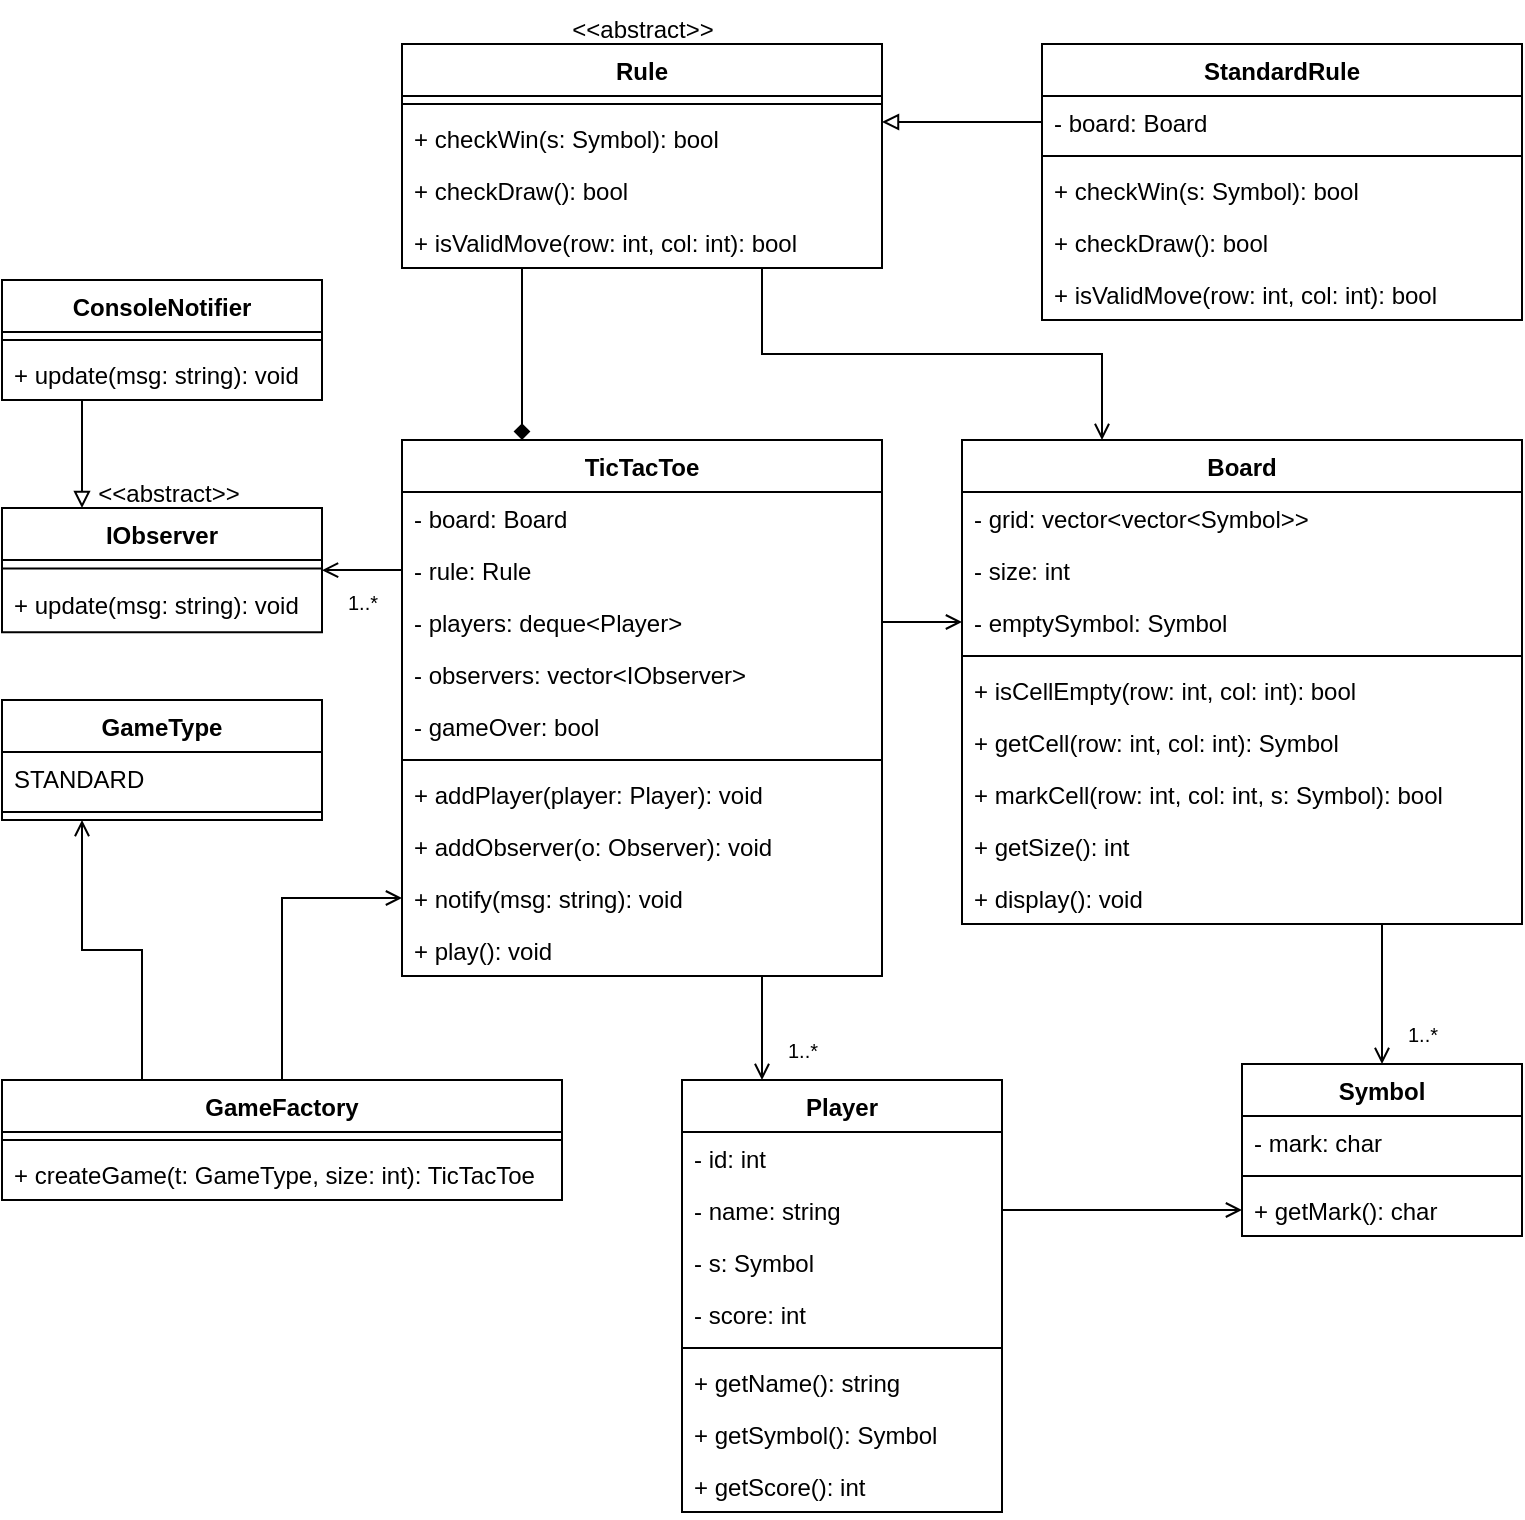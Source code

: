 <mxfile version="28.2.2">
  <diagram name="Page-1" id="wxlCFwheMZvim_sEQttu">
    <mxGraphModel dx="906" dy="551" grid="1" gridSize="10" guides="1" tooltips="1" connect="1" arrows="1" fold="1" page="1" pageScale="1" pageWidth="850" pageHeight="1100" math="0" shadow="0">
      <root>
        <mxCell id="0" />
        <mxCell id="1" parent="0" />
        <mxCell id="BF19fb2SAW9dKQrhJJ5G-107" style="edgeStyle=orthogonalEdgeStyle;rounded=0;orthogonalLoop=1;jettySize=auto;html=1;exitX=0;exitY=0.5;exitDx=0;exitDy=0;entryX=1;entryY=0.5;entryDx=0;entryDy=0;endArrow=open;endFill=0;" parent="1" source="BF19fb2SAW9dKQrhJJ5G-21" target="BF19fb2SAW9dKQrhJJ5G-98" edge="1">
          <mxGeometry relative="1" as="geometry" />
        </mxCell>
        <mxCell id="BF19fb2SAW9dKQrhJJ5G-17" value="TicTacToe" style="swimlane;fontStyle=1;align=center;verticalAlign=top;childLayout=stackLayout;horizontal=1;startSize=26;horizontalStack=0;resizeParent=1;resizeParentMax=0;resizeLast=0;collapsible=1;marginBottom=0;whiteSpace=wrap;html=1;" parent="1" vertex="1">
          <mxGeometry x="240" y="280" width="240" height="268" as="geometry" />
        </mxCell>
        <mxCell id="BF19fb2SAW9dKQrhJJ5G-18" value="- board: Board" style="text;strokeColor=none;fillColor=none;align=left;verticalAlign=top;spacingLeft=4;spacingRight=4;overflow=hidden;rotatable=0;points=[[0,0.5],[1,0.5]];portConstraint=eastwest;whiteSpace=wrap;html=1;" parent="BF19fb2SAW9dKQrhJJ5G-17" vertex="1">
          <mxGeometry y="26" width="240" height="26" as="geometry" />
        </mxCell>
        <mxCell id="BF19fb2SAW9dKQrhJJ5G-21" value="- rule: Rule" style="text;strokeColor=none;fillColor=none;align=left;verticalAlign=top;spacingLeft=4;spacingRight=4;overflow=hidden;rotatable=0;points=[[0,0.5],[1,0.5]];portConstraint=eastwest;whiteSpace=wrap;html=1;" parent="BF19fb2SAW9dKQrhJJ5G-17" vertex="1">
          <mxGeometry y="52" width="240" height="26" as="geometry" />
        </mxCell>
        <mxCell id="BF19fb2SAW9dKQrhJJ5G-22" value="- players: deque&amp;lt;Player&amp;gt;" style="text;strokeColor=none;fillColor=none;align=left;verticalAlign=top;spacingLeft=4;spacingRight=4;overflow=hidden;rotatable=0;points=[[0,0.5],[1,0.5]];portConstraint=eastwest;whiteSpace=wrap;html=1;" parent="BF19fb2SAW9dKQrhJJ5G-17" vertex="1">
          <mxGeometry y="78" width="240" height="26" as="geometry" />
        </mxCell>
        <mxCell id="BF19fb2SAW9dKQrhJJ5G-23" value="- observers: vector&amp;lt;IObserver&amp;gt;" style="text;strokeColor=none;fillColor=none;align=left;verticalAlign=top;spacingLeft=4;spacingRight=4;overflow=hidden;rotatable=0;points=[[0,0.5],[1,0.5]];portConstraint=eastwest;whiteSpace=wrap;html=1;" parent="BF19fb2SAW9dKQrhJJ5G-17" vertex="1">
          <mxGeometry y="104" width="240" height="26" as="geometry" />
        </mxCell>
        <mxCell id="BF19fb2SAW9dKQrhJJ5G-24" value="- gameOver: bool" style="text;strokeColor=none;fillColor=none;align=left;verticalAlign=top;spacingLeft=4;spacingRight=4;overflow=hidden;rotatable=0;points=[[0,0.5],[1,0.5]];portConstraint=eastwest;whiteSpace=wrap;html=1;" parent="BF19fb2SAW9dKQrhJJ5G-17" vertex="1">
          <mxGeometry y="130" width="240" height="26" as="geometry" />
        </mxCell>
        <mxCell id="BF19fb2SAW9dKQrhJJ5G-19" value="" style="line;strokeWidth=1;fillColor=none;align=left;verticalAlign=middle;spacingTop=-1;spacingLeft=3;spacingRight=3;rotatable=0;labelPosition=right;points=[];portConstraint=eastwest;strokeColor=inherit;" parent="BF19fb2SAW9dKQrhJJ5G-17" vertex="1">
          <mxGeometry y="156" width="240" height="8" as="geometry" />
        </mxCell>
        <mxCell id="BF19fb2SAW9dKQrhJJ5G-20" value="+ addPlayer(player: Player): void" style="text;strokeColor=none;fillColor=none;align=left;verticalAlign=top;spacingLeft=4;spacingRight=4;overflow=hidden;rotatable=0;points=[[0,0.5],[1,0.5]];portConstraint=eastwest;whiteSpace=wrap;html=1;" parent="BF19fb2SAW9dKQrhJJ5G-17" vertex="1">
          <mxGeometry y="164" width="240" height="26" as="geometry" />
        </mxCell>
        <mxCell id="BF19fb2SAW9dKQrhJJ5G-31" value="+ addObserver(o: Observer): void" style="text;strokeColor=none;fillColor=none;align=left;verticalAlign=top;spacingLeft=4;spacingRight=4;overflow=hidden;rotatable=0;points=[[0,0.5],[1,0.5]];portConstraint=eastwest;whiteSpace=wrap;html=1;" parent="BF19fb2SAW9dKQrhJJ5G-17" vertex="1">
          <mxGeometry y="190" width="240" height="26" as="geometry" />
        </mxCell>
        <mxCell id="BF19fb2SAW9dKQrhJJ5G-33" value="+ notify(msg: string): void" style="text;strokeColor=none;fillColor=none;align=left;verticalAlign=top;spacingLeft=4;spacingRight=4;overflow=hidden;rotatable=0;points=[[0,0.5],[1,0.5]];portConstraint=eastwest;whiteSpace=wrap;html=1;" parent="BF19fb2SAW9dKQrhJJ5G-17" vertex="1">
          <mxGeometry y="216" width="240" height="26" as="geometry" />
        </mxCell>
        <mxCell id="BF19fb2SAW9dKQrhJJ5G-34" value="+ play(): void" style="text;strokeColor=none;fillColor=none;align=left;verticalAlign=top;spacingLeft=4;spacingRight=4;overflow=hidden;rotatable=0;points=[[0,0.5],[1,0.5]];portConstraint=eastwest;whiteSpace=wrap;html=1;" parent="BF19fb2SAW9dKQrhJJ5G-17" vertex="1">
          <mxGeometry y="242" width="240" height="26" as="geometry" />
        </mxCell>
        <mxCell id="BF19fb2SAW9dKQrhJJ5G-35" value="Symbol" style="swimlane;fontStyle=1;align=center;verticalAlign=top;childLayout=stackLayout;horizontal=1;startSize=26;horizontalStack=0;resizeParent=1;resizeParentMax=0;resizeLast=0;collapsible=1;marginBottom=0;whiteSpace=wrap;html=1;" parent="1" vertex="1">
          <mxGeometry x="660" y="592" width="140" height="86" as="geometry" />
        </mxCell>
        <mxCell id="BF19fb2SAW9dKQrhJJ5G-36" value="- mark: char" style="text;strokeColor=none;fillColor=none;align=left;verticalAlign=top;spacingLeft=4;spacingRight=4;overflow=hidden;rotatable=0;points=[[0,0.5],[1,0.5]];portConstraint=eastwest;whiteSpace=wrap;html=1;" parent="BF19fb2SAW9dKQrhJJ5G-35" vertex="1">
          <mxGeometry y="26" width="140" height="26" as="geometry" />
        </mxCell>
        <mxCell id="BF19fb2SAW9dKQrhJJ5G-37" value="" style="line;strokeWidth=1;fillColor=none;align=left;verticalAlign=middle;spacingTop=-1;spacingLeft=3;spacingRight=3;rotatable=0;labelPosition=right;points=[];portConstraint=eastwest;strokeColor=inherit;" parent="BF19fb2SAW9dKQrhJJ5G-35" vertex="1">
          <mxGeometry y="52" width="140" height="8" as="geometry" />
        </mxCell>
        <mxCell id="BF19fb2SAW9dKQrhJJ5G-38" value="+ getMark(): char" style="text;strokeColor=none;fillColor=none;align=left;verticalAlign=top;spacingLeft=4;spacingRight=4;overflow=hidden;rotatable=0;points=[[0,0.5],[1,0.5]];portConstraint=eastwest;whiteSpace=wrap;html=1;" parent="BF19fb2SAW9dKQrhJJ5G-35" vertex="1">
          <mxGeometry y="60" width="140" height="26" as="geometry" />
        </mxCell>
        <mxCell id="z4Mqx-CgBEHLm0wNTXdM-1" style="edgeStyle=orthogonalEdgeStyle;rounded=0;orthogonalLoop=1;jettySize=auto;html=1;exitX=0.75;exitY=1;exitDx=0;exitDy=0;entryX=0.5;entryY=0;entryDx=0;entryDy=0;endArrow=open;endFill=0;" parent="1" source="BF19fb2SAW9dKQrhJJ5G-39" target="BF19fb2SAW9dKQrhJJ5G-35" edge="1">
          <mxGeometry relative="1" as="geometry" />
        </mxCell>
        <mxCell id="BF19fb2SAW9dKQrhJJ5G-39" value="Board" style="swimlane;fontStyle=1;align=center;verticalAlign=top;childLayout=stackLayout;horizontal=1;startSize=26;horizontalStack=0;resizeParent=1;resizeParentMax=0;resizeLast=0;collapsible=1;marginBottom=0;whiteSpace=wrap;html=1;aspect=fixed;" parent="1" vertex="1">
          <mxGeometry x="520" y="280" width="280" height="242" as="geometry" />
        </mxCell>
        <mxCell id="BF19fb2SAW9dKQrhJJ5G-40" value="- grid: vector&amp;lt;vector&amp;lt;Symbol&amp;gt;&amp;gt;" style="text;strokeColor=none;fillColor=none;align=left;verticalAlign=top;spacingLeft=4;spacingRight=4;overflow=hidden;rotatable=0;points=[[0,0.5],[1,0.5]];portConstraint=eastwest;whiteSpace=wrap;html=1;" parent="BF19fb2SAW9dKQrhJJ5G-39" vertex="1">
          <mxGeometry y="26" width="280" height="26" as="geometry" />
        </mxCell>
        <mxCell id="BF19fb2SAW9dKQrhJJ5G-41" value="- size: int" style="text;strokeColor=none;fillColor=none;align=left;verticalAlign=top;spacingLeft=4;spacingRight=4;overflow=hidden;rotatable=0;points=[[0,0.5],[1,0.5]];portConstraint=eastwest;whiteSpace=wrap;html=1;" parent="BF19fb2SAW9dKQrhJJ5G-39" vertex="1">
          <mxGeometry y="52" width="280" height="26" as="geometry" />
        </mxCell>
        <mxCell id="BF19fb2SAW9dKQrhJJ5G-42" value="- emptySymbol: Symbol" style="text;strokeColor=none;fillColor=none;align=left;verticalAlign=top;spacingLeft=4;spacingRight=4;overflow=hidden;rotatable=0;points=[[0,0.5],[1,0.5]];portConstraint=eastwest;whiteSpace=wrap;html=1;" parent="BF19fb2SAW9dKQrhJJ5G-39" vertex="1">
          <mxGeometry y="78" width="280" height="26" as="geometry" />
        </mxCell>
        <mxCell id="BF19fb2SAW9dKQrhJJ5G-45" value="" style="line;strokeWidth=1;fillColor=none;align=left;verticalAlign=middle;spacingTop=-1;spacingLeft=3;spacingRight=3;rotatable=0;labelPosition=right;points=[];portConstraint=eastwest;strokeColor=inherit;" parent="BF19fb2SAW9dKQrhJJ5G-39" vertex="1">
          <mxGeometry y="104" width="280" height="8" as="geometry" />
        </mxCell>
        <mxCell id="BF19fb2SAW9dKQrhJJ5G-46" value="+ isCellEmpty(row: int, col: int): bool" style="text;strokeColor=none;fillColor=none;align=left;verticalAlign=top;spacingLeft=4;spacingRight=4;overflow=hidden;rotatable=0;points=[[0,0.5],[1,0.5]];portConstraint=eastwest;whiteSpace=wrap;html=1;" parent="BF19fb2SAW9dKQrhJJ5G-39" vertex="1">
          <mxGeometry y="112" width="280" height="26" as="geometry" />
        </mxCell>
        <mxCell id="BF19fb2SAW9dKQrhJJ5G-47" value="+ getCell(row: int, col: int): Symbol" style="text;strokeColor=none;fillColor=none;align=left;verticalAlign=top;spacingLeft=4;spacingRight=4;overflow=hidden;rotatable=0;points=[[0,0.5],[1,0.5]];portConstraint=eastwest;whiteSpace=wrap;html=1;" parent="BF19fb2SAW9dKQrhJJ5G-39" vertex="1">
          <mxGeometry y="138" width="280" height="26" as="geometry" />
        </mxCell>
        <mxCell id="BF19fb2SAW9dKQrhJJ5G-48" value="+ markCell(row: int, col: int, s: Symbol): bool" style="text;strokeColor=none;fillColor=none;align=left;verticalAlign=top;spacingLeft=4;spacingRight=4;overflow=hidden;rotatable=0;points=[[0,0.5],[1,0.5]];portConstraint=eastwest;whiteSpace=wrap;html=1;" parent="BF19fb2SAW9dKQrhJJ5G-39" vertex="1">
          <mxGeometry y="164" width="280" height="26" as="geometry" />
        </mxCell>
        <mxCell id="BF19fb2SAW9dKQrhJJ5G-49" value="+ getSize(): int" style="text;strokeColor=none;fillColor=none;align=left;verticalAlign=top;spacingLeft=4;spacingRight=4;overflow=hidden;rotatable=0;points=[[0,0.5],[1,0.5]];portConstraint=eastwest;whiteSpace=wrap;html=1;" parent="BF19fb2SAW9dKQrhJJ5G-39" vertex="1">
          <mxGeometry y="190" width="280" height="26" as="geometry" />
        </mxCell>
        <mxCell id="pE8D89rBeo_fvaaaXBbh-2" value="+ display(): void" style="text;strokeColor=none;fillColor=none;align=left;verticalAlign=top;spacingLeft=4;spacingRight=4;overflow=hidden;rotatable=0;points=[[0,0.5],[1,0.5]];portConstraint=eastwest;whiteSpace=wrap;html=1;" vertex="1" parent="BF19fb2SAW9dKQrhJJ5G-39">
          <mxGeometry y="216" width="280" height="26" as="geometry" />
        </mxCell>
        <mxCell id="BF19fb2SAW9dKQrhJJ5G-50" value="Player" style="swimlane;fontStyle=1;align=center;verticalAlign=top;childLayout=stackLayout;horizontal=1;startSize=26;horizontalStack=0;resizeParent=1;resizeParentMax=0;resizeLast=0;collapsible=1;marginBottom=0;whiteSpace=wrap;html=1;" parent="1" vertex="1">
          <mxGeometry x="380" y="600" width="160" height="216" as="geometry" />
        </mxCell>
        <mxCell id="BF19fb2SAW9dKQrhJJ5G-51" value="- id: int" style="text;strokeColor=none;fillColor=none;align=left;verticalAlign=top;spacingLeft=4;spacingRight=4;overflow=hidden;rotatable=0;points=[[0,0.5],[1,0.5]];portConstraint=eastwest;whiteSpace=wrap;html=1;" parent="BF19fb2SAW9dKQrhJJ5G-50" vertex="1">
          <mxGeometry y="26" width="160" height="26" as="geometry" />
        </mxCell>
        <mxCell id="BF19fb2SAW9dKQrhJJ5G-54" value="- name: string" style="text;strokeColor=none;fillColor=none;align=left;verticalAlign=top;spacingLeft=4;spacingRight=4;overflow=hidden;rotatable=0;points=[[0,0.5],[1,0.5]];portConstraint=eastwest;whiteSpace=wrap;html=1;" parent="BF19fb2SAW9dKQrhJJ5G-50" vertex="1">
          <mxGeometry y="52" width="160" height="26" as="geometry" />
        </mxCell>
        <mxCell id="BF19fb2SAW9dKQrhJJ5G-55" value="- s: Symbol" style="text;strokeColor=none;fillColor=none;align=left;verticalAlign=top;spacingLeft=4;spacingRight=4;overflow=hidden;rotatable=0;points=[[0,0.5],[1,0.5]];portConstraint=eastwest;whiteSpace=wrap;html=1;" parent="BF19fb2SAW9dKQrhJJ5G-50" vertex="1">
          <mxGeometry y="78" width="160" height="26" as="geometry" />
        </mxCell>
        <mxCell id="BF19fb2SAW9dKQrhJJ5G-57" value="- score: int" style="text;strokeColor=none;fillColor=none;align=left;verticalAlign=top;spacingLeft=4;spacingRight=4;overflow=hidden;rotatable=0;points=[[0,0.5],[1,0.5]];portConstraint=eastwest;whiteSpace=wrap;html=1;" parent="BF19fb2SAW9dKQrhJJ5G-50" vertex="1">
          <mxGeometry y="104" width="160" height="26" as="geometry" />
        </mxCell>
        <mxCell id="BF19fb2SAW9dKQrhJJ5G-52" value="" style="line;strokeWidth=1;fillColor=none;align=left;verticalAlign=middle;spacingTop=-1;spacingLeft=3;spacingRight=3;rotatable=0;labelPosition=right;points=[];portConstraint=eastwest;strokeColor=inherit;" parent="BF19fb2SAW9dKQrhJJ5G-50" vertex="1">
          <mxGeometry y="130" width="160" height="8" as="geometry" />
        </mxCell>
        <mxCell id="pE8D89rBeo_fvaaaXBbh-3" value="+ getName(): string" style="text;strokeColor=none;fillColor=none;align=left;verticalAlign=top;spacingLeft=4;spacingRight=4;overflow=hidden;rotatable=0;points=[[0,0.5],[1,0.5]];portConstraint=eastwest;whiteSpace=wrap;html=1;" vertex="1" parent="BF19fb2SAW9dKQrhJJ5G-50">
          <mxGeometry y="138" width="160" height="26" as="geometry" />
        </mxCell>
        <mxCell id="pE8D89rBeo_fvaaaXBbh-4" value="+ getSymbol(): Symbol" style="text;strokeColor=none;fillColor=none;align=left;verticalAlign=top;spacingLeft=4;spacingRight=4;overflow=hidden;rotatable=0;points=[[0,0.5],[1,0.5]];portConstraint=eastwest;whiteSpace=wrap;html=1;" vertex="1" parent="BF19fb2SAW9dKQrhJJ5G-50">
          <mxGeometry y="164" width="160" height="26" as="geometry" />
        </mxCell>
        <mxCell id="pE8D89rBeo_fvaaaXBbh-5" value="+ getScore(): int" style="text;strokeColor=none;fillColor=none;align=left;verticalAlign=top;spacingLeft=4;spacingRight=4;overflow=hidden;rotatable=0;points=[[0,0.5],[1,0.5]];portConstraint=eastwest;whiteSpace=wrap;html=1;" vertex="1" parent="BF19fb2SAW9dKQrhJJ5G-50">
          <mxGeometry y="190" width="160" height="26" as="geometry" />
        </mxCell>
        <mxCell id="BF19fb2SAW9dKQrhJJ5G-63" value="1..*" style="text;html=1;align=center;verticalAlign=middle;resizable=0;points=[];autosize=1;strokeColor=none;fillColor=none;fontSize=10;" parent="1" vertex="1">
          <mxGeometry x="420" y="570" width="40" height="30" as="geometry" />
        </mxCell>
        <mxCell id="BF19fb2SAW9dKQrhJJ5G-72" value="StandardRule" style="swimlane;fontStyle=1;align=center;verticalAlign=top;childLayout=stackLayout;horizontal=1;startSize=26;horizontalStack=0;resizeParent=1;resizeParentMax=0;resizeLast=0;collapsible=1;marginBottom=0;whiteSpace=wrap;html=1;" parent="1" vertex="1">
          <mxGeometry x="560" y="82" width="240" height="138" as="geometry" />
        </mxCell>
        <mxCell id="BF19fb2SAW9dKQrhJJ5G-73" value="- board: Board" style="text;strokeColor=none;fillColor=none;align=left;verticalAlign=top;spacingLeft=4;spacingRight=4;overflow=hidden;rotatable=0;points=[[0,0.5],[1,0.5]];portConstraint=eastwest;whiteSpace=wrap;html=1;" parent="BF19fb2SAW9dKQrhJJ5G-72" vertex="1">
          <mxGeometry y="26" width="240" height="26" as="geometry" />
        </mxCell>
        <mxCell id="BF19fb2SAW9dKQrhJJ5G-74" value="" style="line;strokeWidth=1;fillColor=none;align=left;verticalAlign=middle;spacingTop=-1;spacingLeft=3;spacingRight=3;rotatable=0;labelPosition=right;points=[];portConstraint=eastwest;strokeColor=inherit;" parent="BF19fb2SAW9dKQrhJJ5G-72" vertex="1">
          <mxGeometry y="52" width="240" height="8" as="geometry" />
        </mxCell>
        <mxCell id="BF19fb2SAW9dKQrhJJ5G-75" value="+ checkWin(s: Symbol): bool" style="text;strokeColor=none;fillColor=none;align=left;verticalAlign=top;spacingLeft=4;spacingRight=4;overflow=hidden;rotatable=0;points=[[0,0.5],[1,0.5]];portConstraint=eastwest;whiteSpace=wrap;html=1;" parent="BF19fb2SAW9dKQrhJJ5G-72" vertex="1">
          <mxGeometry y="60" width="240" height="26" as="geometry" />
        </mxCell>
        <mxCell id="BF19fb2SAW9dKQrhJJ5G-76" value="+ checkDraw(): bool" style="text;strokeColor=none;fillColor=none;align=left;verticalAlign=top;spacingLeft=4;spacingRight=4;overflow=hidden;rotatable=0;points=[[0,0.5],[1,0.5]];portConstraint=eastwest;whiteSpace=wrap;html=1;" parent="BF19fb2SAW9dKQrhJJ5G-72" vertex="1">
          <mxGeometry y="86" width="240" height="26" as="geometry" />
        </mxCell>
        <mxCell id="BF19fb2SAW9dKQrhJJ5G-77" value="+ isValidMove(row: int, col: int): bool" style="text;strokeColor=none;fillColor=none;align=left;verticalAlign=top;spacingLeft=4;spacingRight=4;overflow=hidden;rotatable=0;points=[[0,0.5],[1,0.5]];portConstraint=eastwest;whiteSpace=wrap;html=1;" parent="BF19fb2SAW9dKQrhJJ5G-72" vertex="1">
          <mxGeometry y="112" width="240" height="26" as="geometry" />
        </mxCell>
        <mxCell id="BF19fb2SAW9dKQrhJJ5G-85" style="edgeStyle=orthogonalEdgeStyle;rounded=0;orthogonalLoop=1;jettySize=auto;html=1;exitX=1;exitY=0.5;exitDx=0;exitDy=0;entryX=0;entryY=0.5;entryDx=0;entryDy=0;endArrow=open;endFill=0;" parent="1" source="BF19fb2SAW9dKQrhJJ5G-22" target="BF19fb2SAW9dKQrhJJ5G-42" edge="1">
          <mxGeometry relative="1" as="geometry" />
        </mxCell>
        <mxCell id="BF19fb2SAW9dKQrhJJ5G-86" style="edgeStyle=orthogonalEdgeStyle;rounded=0;orthogonalLoop=1;jettySize=auto;html=1;exitX=0.75;exitY=1;exitDx=0;exitDy=0;entryX=0.25;entryY=0;entryDx=0;entryDy=0;endArrow=open;endFill=0;" parent="1" source="BF19fb2SAW9dKQrhJJ5G-17" target="BF19fb2SAW9dKQrhJJ5G-50" edge="1">
          <mxGeometry relative="1" as="geometry" />
        </mxCell>
        <mxCell id="BF19fb2SAW9dKQrhJJ5G-88" value="" style="group" parent="1" vertex="1" connectable="0">
          <mxGeometry x="240" y="60" width="240" height="160" as="geometry" />
        </mxCell>
        <mxCell id="BF19fb2SAW9dKQrhJJ5G-64" value="Rule" style="swimlane;fontStyle=1;align=center;verticalAlign=top;childLayout=stackLayout;horizontal=1;startSize=26;horizontalStack=0;resizeParent=1;resizeParentMax=0;resizeLast=0;collapsible=1;marginBottom=0;whiteSpace=wrap;html=1;" parent="BF19fb2SAW9dKQrhJJ5G-88" vertex="1">
          <mxGeometry y="22" width="240" height="112" as="geometry" />
        </mxCell>
        <mxCell id="BF19fb2SAW9dKQrhJJ5G-66" value="" style="line;strokeWidth=1;fillColor=none;align=left;verticalAlign=middle;spacingTop=-1;spacingLeft=3;spacingRight=3;rotatable=0;labelPosition=right;points=[];portConstraint=eastwest;strokeColor=inherit;" parent="BF19fb2SAW9dKQrhJJ5G-64" vertex="1">
          <mxGeometry y="26" width="240" height="8" as="geometry" />
        </mxCell>
        <mxCell id="BF19fb2SAW9dKQrhJJ5G-67" value="+ checkWin(s: Symbol): bool" style="text;strokeColor=none;fillColor=none;align=left;verticalAlign=top;spacingLeft=4;spacingRight=4;overflow=hidden;rotatable=0;points=[[0,0.5],[1,0.5]];portConstraint=eastwest;whiteSpace=wrap;html=1;" parent="BF19fb2SAW9dKQrhJJ5G-64" vertex="1">
          <mxGeometry y="34" width="240" height="26" as="geometry" />
        </mxCell>
        <mxCell id="BF19fb2SAW9dKQrhJJ5G-69" value="+ checkDraw(): bool" style="text;strokeColor=none;fillColor=none;align=left;verticalAlign=top;spacingLeft=4;spacingRight=4;overflow=hidden;rotatable=0;points=[[0,0.5],[1,0.5]];portConstraint=eastwest;whiteSpace=wrap;html=1;" parent="BF19fb2SAW9dKQrhJJ5G-64" vertex="1">
          <mxGeometry y="60" width="240" height="26" as="geometry" />
        </mxCell>
        <mxCell id="BF19fb2SAW9dKQrhJJ5G-70" value="+ isValidMove(row: int, col: int): bool" style="text;strokeColor=none;fillColor=none;align=left;verticalAlign=top;spacingLeft=4;spacingRight=4;overflow=hidden;rotatable=0;points=[[0,0.5],[1,0.5]];portConstraint=eastwest;whiteSpace=wrap;html=1;" parent="BF19fb2SAW9dKQrhJJ5G-64" vertex="1">
          <mxGeometry y="86" width="240" height="26" as="geometry" />
        </mxCell>
        <mxCell id="BF19fb2SAW9dKQrhJJ5G-68" value="&amp;lt;&amp;lt;abstract&amp;gt;&amp;gt;" style="text;html=1;align=center;verticalAlign=middle;resizable=0;points=[];autosize=1;strokeColor=none;fillColor=none;" parent="BF19fb2SAW9dKQrhJJ5G-88" vertex="1">
          <mxGeometry x="75" width="90" height="30" as="geometry" />
        </mxCell>
        <mxCell id="BF19fb2SAW9dKQrhJJ5G-92" style="edgeStyle=orthogonalEdgeStyle;rounded=0;orthogonalLoop=1;jettySize=auto;html=1;exitX=0;exitY=0.5;exitDx=0;exitDy=0;entryX=1;entryY=0.5;entryDx=0;entryDy=0;endArrow=block;endFill=0;" parent="1" source="BF19fb2SAW9dKQrhJJ5G-73" edge="1">
          <mxGeometry relative="1" as="geometry">
            <mxPoint x="480" y="121" as="targetPoint" />
          </mxGeometry>
        </mxCell>
        <mxCell id="BF19fb2SAW9dKQrhJJ5G-94" style="edgeStyle=orthogonalEdgeStyle;rounded=0;orthogonalLoop=1;jettySize=auto;html=1;exitX=1;exitY=0.5;exitDx=0;exitDy=0;endArrow=open;endFill=0;entryX=0;entryY=0.5;entryDx=0;entryDy=0;" parent="1" source="BF19fb2SAW9dKQrhJJ5G-54" target="BF19fb2SAW9dKQrhJJ5G-38" edge="1">
          <mxGeometry relative="1" as="geometry">
            <mxPoint x="600" y="625" as="targetPoint" />
          </mxGeometry>
        </mxCell>
        <mxCell id="BF19fb2SAW9dKQrhJJ5G-105" value="" style="group" parent="1" vertex="1" connectable="0">
          <mxGeometry x="40" y="292" width="160" height="84.13" as="geometry" />
        </mxCell>
        <mxCell id="BF19fb2SAW9dKQrhJJ5G-98" value="IObserver" style="swimlane;fontStyle=1;align=center;verticalAlign=top;childLayout=stackLayout;horizontal=1;startSize=26;horizontalStack=0;resizeParent=1;resizeParentMax=0;resizeLast=0;collapsible=1;marginBottom=0;whiteSpace=wrap;html=1;" parent="BF19fb2SAW9dKQrhJJ5G-105" vertex="1">
          <mxGeometry y="22.005" width="160" height="62.125" as="geometry" />
        </mxCell>
        <mxCell id="BF19fb2SAW9dKQrhJJ5G-100" value="" style="line;strokeWidth=1;fillColor=none;align=left;verticalAlign=middle;spacingTop=-1;spacingLeft=3;spacingRight=3;rotatable=0;labelPosition=right;points=[];portConstraint=eastwest;strokeColor=inherit;" parent="BF19fb2SAW9dKQrhJJ5G-98" vertex="1">
          <mxGeometry y="26" width="160" height="8.5" as="geometry" />
        </mxCell>
        <mxCell id="BF19fb2SAW9dKQrhJJ5G-101" value="+ update(msg: string): void" style="text;strokeColor=none;fillColor=none;align=left;verticalAlign=top;spacingLeft=4;spacingRight=4;overflow=hidden;rotatable=0;points=[[0,0.5],[1,0.5]];portConstraint=eastwest;whiteSpace=wrap;html=1;" parent="BF19fb2SAW9dKQrhJJ5G-98" vertex="1">
          <mxGeometry y="34.5" width="160" height="27.625" as="geometry" />
        </mxCell>
        <mxCell id="BF19fb2SAW9dKQrhJJ5G-104" value="&amp;lt;&amp;lt;abstract&amp;gt;&amp;gt;" style="text;html=1;align=center;verticalAlign=middle;resizable=0;points=[];autosize=1;strokeColor=none;fillColor=none;" parent="BF19fb2SAW9dKQrhJJ5G-105" vertex="1">
          <mxGeometry x="37.647" width="90" height="30" as="geometry" />
        </mxCell>
        <mxCell id="z4Mqx-CgBEHLm0wNTXdM-5" style="edgeStyle=orthogonalEdgeStyle;rounded=0;orthogonalLoop=1;jettySize=auto;html=1;exitX=0.25;exitY=1;exitDx=0;exitDy=0;entryX=0.25;entryY=0;entryDx=0;entryDy=0;endArrow=block;endFill=0;" parent="1" source="BF19fb2SAW9dKQrhJJ5G-108" target="BF19fb2SAW9dKQrhJJ5G-98" edge="1">
          <mxGeometry relative="1" as="geometry" />
        </mxCell>
        <mxCell id="BF19fb2SAW9dKQrhJJ5G-108" value="ConsoleNotifier" style="swimlane;fontStyle=1;align=center;verticalAlign=top;childLayout=stackLayout;horizontal=1;startSize=26;horizontalStack=0;resizeParent=1;resizeParentMax=0;resizeLast=0;collapsible=1;marginBottom=0;whiteSpace=wrap;html=1;" parent="1" vertex="1">
          <mxGeometry x="40" y="200" width="160" height="60" as="geometry" />
        </mxCell>
        <mxCell id="BF19fb2SAW9dKQrhJJ5G-110" value="" style="line;strokeWidth=1;fillColor=none;align=left;verticalAlign=middle;spacingTop=-1;spacingLeft=3;spacingRight=3;rotatable=0;labelPosition=right;points=[];portConstraint=eastwest;strokeColor=inherit;" parent="BF19fb2SAW9dKQrhJJ5G-108" vertex="1">
          <mxGeometry y="26" width="160" height="8" as="geometry" />
        </mxCell>
        <mxCell id="BF19fb2SAW9dKQrhJJ5G-112" value="+ update(msg: string): void" style="text;strokeColor=none;fillColor=none;align=left;verticalAlign=top;spacingLeft=4;spacingRight=4;overflow=hidden;rotatable=0;points=[[0,0.5],[1,0.5]];portConstraint=eastwest;whiteSpace=wrap;html=1;" parent="BF19fb2SAW9dKQrhJJ5G-108" vertex="1">
          <mxGeometry y="34" width="160" height="26" as="geometry" />
        </mxCell>
        <mxCell id="BF19fb2SAW9dKQrhJJ5G-116" value="GameType" style="swimlane;fontStyle=1;align=center;verticalAlign=top;childLayout=stackLayout;horizontal=1;startSize=26;horizontalStack=0;resizeParent=1;resizeParentMax=0;resizeLast=0;collapsible=1;marginBottom=0;whiteSpace=wrap;html=1;" parent="1" vertex="1">
          <mxGeometry x="40" y="410" width="160" height="60" as="geometry" />
        </mxCell>
        <mxCell id="BF19fb2SAW9dKQrhJJ5G-117" value="STANDARD" style="text;strokeColor=none;fillColor=none;align=left;verticalAlign=top;spacingLeft=4;spacingRight=4;overflow=hidden;rotatable=0;points=[[0,0.5],[1,0.5]];portConstraint=eastwest;whiteSpace=wrap;html=1;" parent="BF19fb2SAW9dKQrhJJ5G-116" vertex="1">
          <mxGeometry y="26" width="160" height="26" as="geometry" />
        </mxCell>
        <mxCell id="BF19fb2SAW9dKQrhJJ5G-118" value="" style="line;strokeWidth=1;fillColor=none;align=left;verticalAlign=middle;spacingTop=-1;spacingLeft=3;spacingRight=3;rotatable=0;labelPosition=right;points=[];portConstraint=eastwest;strokeColor=inherit;" parent="BF19fb2SAW9dKQrhJJ5G-116" vertex="1">
          <mxGeometry y="52" width="160" height="8" as="geometry" />
        </mxCell>
        <mxCell id="BF19fb2SAW9dKQrhJJ5G-126" style="edgeStyle=orthogonalEdgeStyle;rounded=0;orthogonalLoop=1;jettySize=auto;html=1;exitX=0.5;exitY=0;exitDx=0;exitDy=0;entryX=0;entryY=0.5;entryDx=0;entryDy=0;endArrow=open;endFill=0;" parent="1" source="BF19fb2SAW9dKQrhJJ5G-120" target="BF19fb2SAW9dKQrhJJ5G-33" edge="1">
          <mxGeometry relative="1" as="geometry" />
        </mxCell>
        <mxCell id="z4Mqx-CgBEHLm0wNTXdM-4" style="edgeStyle=orthogonalEdgeStyle;rounded=0;orthogonalLoop=1;jettySize=auto;html=1;exitX=0.25;exitY=0;exitDx=0;exitDy=0;entryX=0.25;entryY=1;entryDx=0;entryDy=0;endArrow=open;endFill=0;" parent="1" source="BF19fb2SAW9dKQrhJJ5G-120" target="BF19fb2SAW9dKQrhJJ5G-116" edge="1">
          <mxGeometry relative="1" as="geometry" />
        </mxCell>
        <mxCell id="BF19fb2SAW9dKQrhJJ5G-120" value="GameFactory" style="swimlane;fontStyle=1;align=center;verticalAlign=top;childLayout=stackLayout;horizontal=1;startSize=26;horizontalStack=0;resizeParent=1;resizeParentMax=0;resizeLast=0;collapsible=1;marginBottom=0;whiteSpace=wrap;html=1;" parent="1" vertex="1">
          <mxGeometry x="40" y="600" width="280" height="60" as="geometry" />
        </mxCell>
        <mxCell id="BF19fb2SAW9dKQrhJJ5G-122" value="" style="line;strokeWidth=1;fillColor=none;align=left;verticalAlign=middle;spacingTop=-1;spacingLeft=3;spacingRight=3;rotatable=0;labelPosition=right;points=[];portConstraint=eastwest;strokeColor=inherit;" parent="BF19fb2SAW9dKQrhJJ5G-120" vertex="1">
          <mxGeometry y="26" width="280" height="8" as="geometry" />
        </mxCell>
        <mxCell id="BF19fb2SAW9dKQrhJJ5G-123" value="+ createGame(t: GameType, size: int): TicTacToe" style="text;strokeColor=none;fillColor=none;align=left;verticalAlign=top;spacingLeft=4;spacingRight=4;overflow=hidden;rotatable=0;points=[[0,0.5],[1,0.5]];portConstraint=eastwest;whiteSpace=wrap;html=1;" parent="BF19fb2SAW9dKQrhJJ5G-120" vertex="1">
          <mxGeometry y="34" width="280" height="26" as="geometry" />
        </mxCell>
        <mxCell id="z4Mqx-CgBEHLm0wNTXdM-2" style="edgeStyle=orthogonalEdgeStyle;rounded=0;orthogonalLoop=1;jettySize=auto;html=1;exitX=0.75;exitY=1;exitDx=0;exitDy=0;endArrow=open;endFill=0;entryX=0.25;entryY=0;entryDx=0;entryDy=0;" parent="1" source="BF19fb2SAW9dKQrhJJ5G-64" target="BF19fb2SAW9dKQrhJJ5G-39" edge="1">
          <mxGeometry relative="1" as="geometry">
            <mxPoint x="510" y="280" as="targetPoint" />
          </mxGeometry>
        </mxCell>
        <mxCell id="z4Mqx-CgBEHLm0wNTXdM-6" style="edgeStyle=orthogonalEdgeStyle;rounded=0;orthogonalLoop=1;jettySize=auto;html=1;exitX=0.25;exitY=1;exitDx=0;exitDy=0;entryX=0.25;entryY=0;entryDx=0;entryDy=0;endArrow=diamond;endFill=1;" parent="1" source="BF19fb2SAW9dKQrhJJ5G-64" target="BF19fb2SAW9dKQrhJJ5G-17" edge="1">
          <mxGeometry relative="1" as="geometry" />
        </mxCell>
        <mxCell id="z4Mqx-CgBEHLm0wNTXdM-7" value="1..*" style="text;html=1;align=center;verticalAlign=middle;resizable=0;points=[];autosize=1;strokeColor=none;fillColor=none;fontSize=10;" parent="1" vertex="1">
          <mxGeometry x="730" y="562" width="40" height="30" as="geometry" />
        </mxCell>
        <mxCell id="z4Mqx-CgBEHLm0wNTXdM-8" value="1..*" style="text;html=1;align=center;verticalAlign=middle;resizable=0;points=[];autosize=1;strokeColor=none;fillColor=none;fontSize=10;" parent="1" vertex="1">
          <mxGeometry x="200" y="346.13" width="40" height="30" as="geometry" />
        </mxCell>
      </root>
    </mxGraphModel>
  </diagram>
</mxfile>
